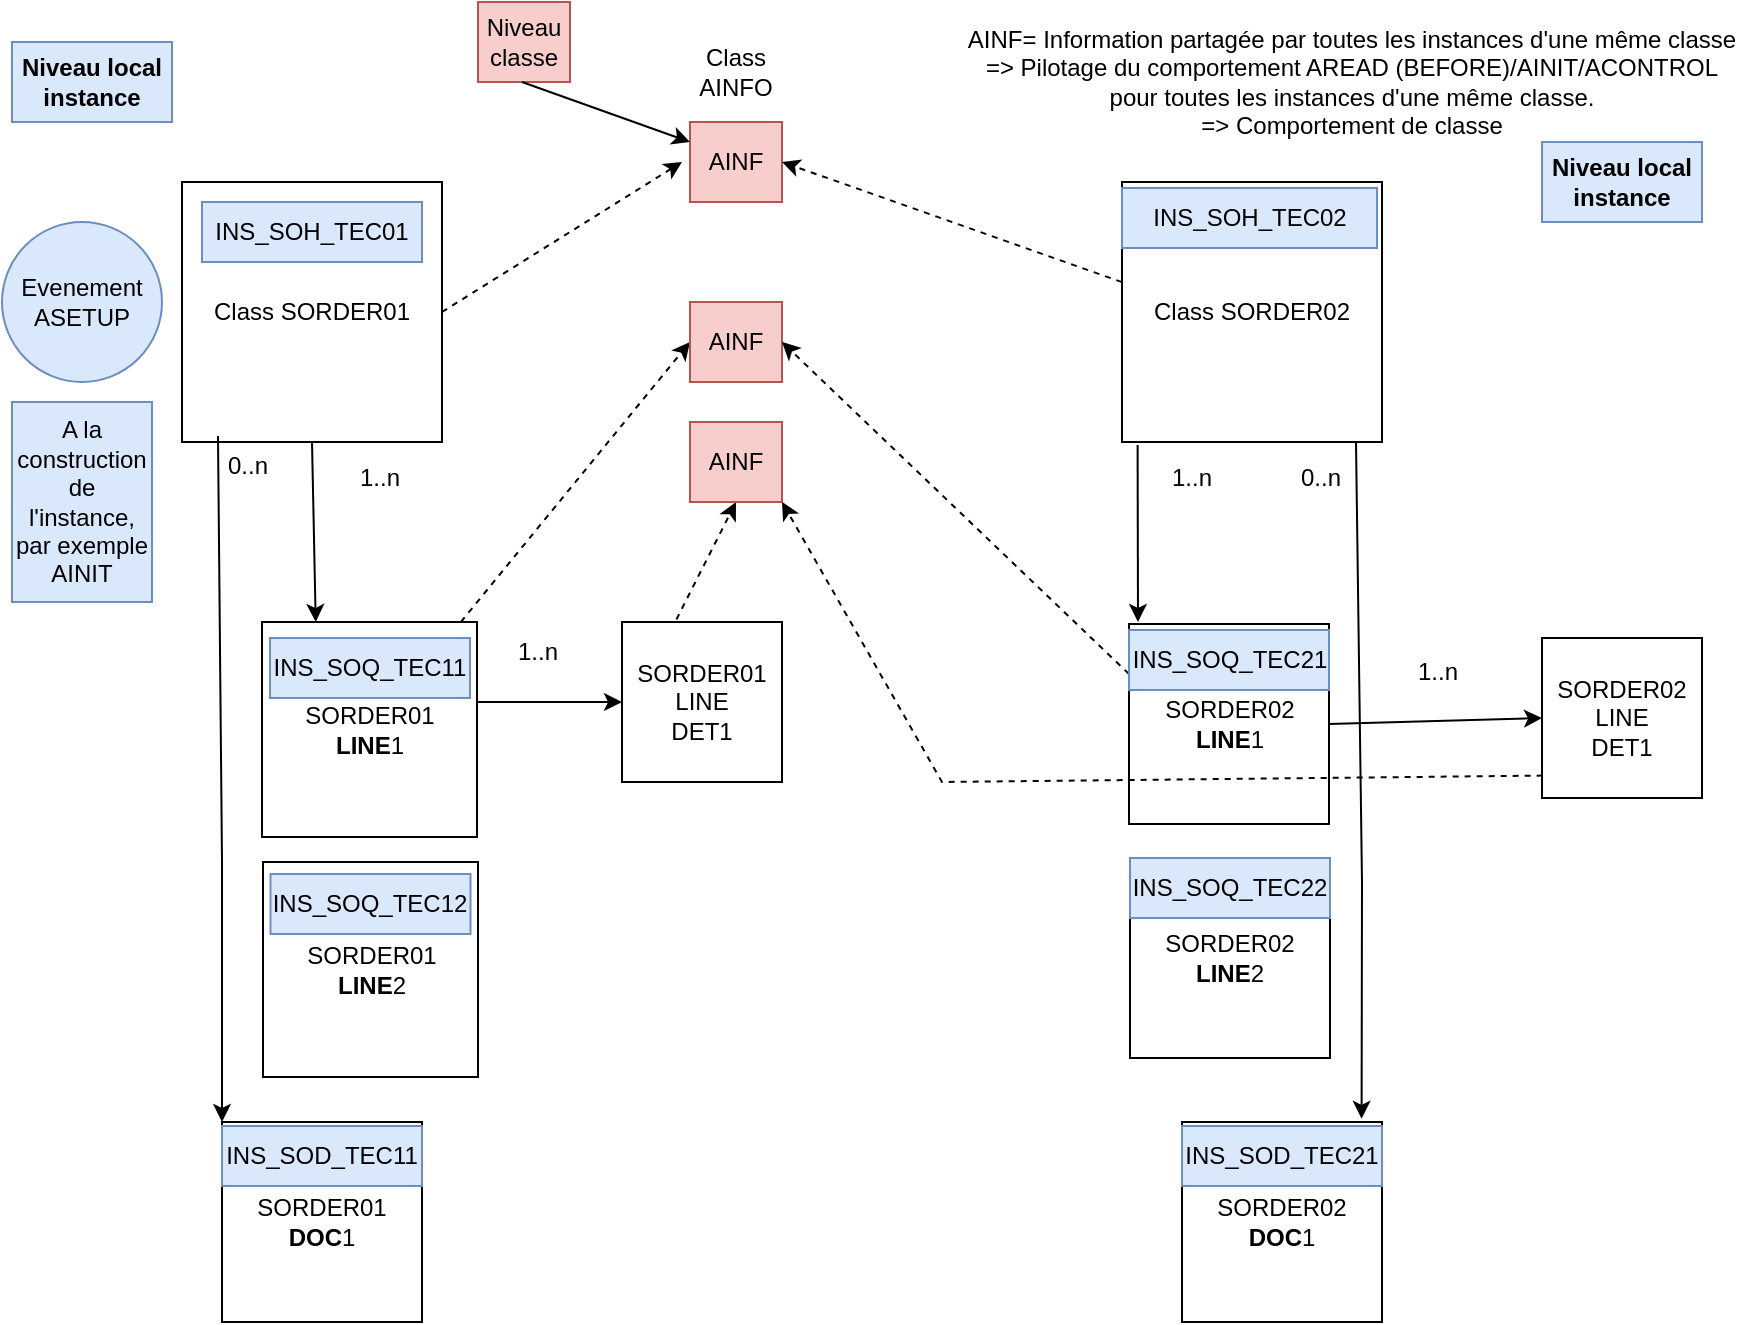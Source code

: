 <mxfile version="26.0.12">
  <diagram name="Page-1" id="e_rNcnIGrn5cpi9299Yu">
    <mxGraphModel dx="1044" dy="655" grid="1" gridSize="10" guides="1" tooltips="1" connect="1" arrows="1" fold="1" page="1" pageScale="1" pageWidth="827" pageHeight="1169" math="0" shadow="0">
      <root>
        <mxCell id="0" />
        <mxCell id="1" parent="0" />
        <mxCell id="9P4O5lqwGNktBoMZYdDR-1" value="Class SORDER01" style="whiteSpace=wrap;html=1;aspect=fixed;" parent="1" vertex="1">
          <mxGeometry x="100" y="100" width="130" height="130" as="geometry" />
        </mxCell>
        <mxCell id="9P4O5lqwGNktBoMZYdDR-2" value="SORDER01 &lt;br&gt;&lt;b&gt;LINE&lt;/b&gt;1" style="whiteSpace=wrap;html=1;aspect=fixed;" parent="1" vertex="1">
          <mxGeometry x="140" y="320" width="107.5" height="107.5" as="geometry" />
        </mxCell>
        <mxCell id="9P4O5lqwGNktBoMZYdDR-3" value="SORDER01 &lt;b&gt;DOC&lt;/b&gt;1" style="whiteSpace=wrap;html=1;aspect=fixed;" parent="1" vertex="1">
          <mxGeometry x="120" y="570" width="100" height="100" as="geometry" />
        </mxCell>
        <mxCell id="9P4O5lqwGNktBoMZYdDR-17" value="" style="endArrow=classic;html=1;rounded=0;dashed=1;exitX=1;exitY=0.5;exitDx=0;exitDy=0;" parent="1" source="9P4O5lqwGNktBoMZYdDR-1" edge="1">
          <mxGeometry width="50" height="50" relative="1" as="geometry">
            <mxPoint x="210" y="170" as="sourcePoint" />
            <mxPoint x="350" y="90" as="targetPoint" />
          </mxGeometry>
        </mxCell>
        <mxCell id="9P4O5lqwGNktBoMZYdDR-18" value="" style="endArrow=classic;html=1;rounded=0;exitX=0.5;exitY=1;exitDx=0;exitDy=0;entryX=0.25;entryY=0;entryDx=0;entryDy=0;" parent="1" source="9P4O5lqwGNktBoMZYdDR-1" target="9P4O5lqwGNktBoMZYdDR-2" edge="1">
          <mxGeometry width="50" height="50" relative="1" as="geometry">
            <mxPoint x="100" y="272" as="sourcePoint" />
            <mxPoint x="150" y="300" as="targetPoint" />
          </mxGeometry>
        </mxCell>
        <mxCell id="9P4O5lqwGNktBoMZYdDR-19" value="AINF= Information partagée par toutes les instances d&#39;une même classe&lt;br&gt;=&amp;gt; Pilotage du comportement AREAD (BEFORE)/AINIT/ACONTROL pour toutes les instances d&#39;une même classe.&lt;br&gt;=&amp;gt; Comportement de classe" style="text;html=1;align=center;verticalAlign=middle;whiteSpace=wrap;rounded=0;" parent="1" vertex="1">
          <mxGeometry x="490" y="10" width="390" height="80" as="geometry" />
        </mxCell>
        <mxCell id="9P4O5lqwGNktBoMZYdDR-20" value="1..n" style="text;html=1;align=center;verticalAlign=middle;whiteSpace=wrap;rounded=0;" parent="1" vertex="1">
          <mxGeometry x="169" y="233" width="60" height="30" as="geometry" />
        </mxCell>
        <mxCell id="9P4O5lqwGNktBoMZYdDR-21" value="" style="endArrow=classic;html=1;rounded=0;exitX=0.25;exitY=0;exitDx=0;exitDy=0;entryX=0;entryY=0;entryDx=0;entryDy=0;" parent="1" target="9P4O5lqwGNktBoMZYdDR-3" edge="1" source="9P4O5lqwGNktBoMZYdDR-22">
          <mxGeometry width="50" height="50" relative="1" as="geometry">
            <mxPoint x="120" y="210" as="sourcePoint" />
            <mxPoint x="120" y="440" as="targetPoint" />
            <Array as="points">
              <mxPoint x="120" y="440" />
            </Array>
          </mxGeometry>
        </mxCell>
        <mxCell id="9P4O5lqwGNktBoMZYdDR-22" value="0..n" style="text;html=1;align=center;verticalAlign=middle;whiteSpace=wrap;rounded=0;" parent="1" vertex="1">
          <mxGeometry x="103" y="227" width="60" height="30" as="geometry" />
        </mxCell>
        <mxCell id="9P4O5lqwGNktBoMZYdDR-25" value="SORDER01 &lt;br&gt;LINE&lt;br&gt;DET1" style="whiteSpace=wrap;html=1;aspect=fixed;" parent="1" vertex="1">
          <mxGeometry x="320" y="320" width="80" height="80" as="geometry" />
        </mxCell>
        <mxCell id="9P4O5lqwGNktBoMZYdDR-28" value="" style="endArrow=classic;html=1;rounded=0;exitX=0.5;exitY=1;exitDx=0;exitDy=0;entryX=0;entryY=0.5;entryDx=0;entryDy=0;" parent="1" target="9P4O5lqwGNktBoMZYdDR-25" edge="1">
          <mxGeometry width="50" height="50" relative="1" as="geometry">
            <mxPoint x="247.5" y="360" as="sourcePoint" />
            <mxPoint x="255.5" y="450" as="targetPoint" />
          </mxGeometry>
        </mxCell>
        <mxCell id="9P4O5lqwGNktBoMZYdDR-29" value="" style="endArrow=classic;html=1;rounded=0;exitX=0.925;exitY=0;exitDx=0;exitDy=0;entryX=0;entryY=0.5;entryDx=0;entryDy=0;dashed=1;exitPerimeter=0;" parent="1" source="9P4O5lqwGNktBoMZYdDR-2" target="9P4O5lqwGNktBoMZYdDR-38" edge="1">
          <mxGeometry width="50" height="50" relative="1" as="geometry">
            <mxPoint x="245" y="300" as="sourcePoint" />
            <mxPoint x="330" y="180" as="targetPoint" />
          </mxGeometry>
        </mxCell>
        <mxCell id="9P4O5lqwGNktBoMZYdDR-30" value="" style="endArrow=classic;html=1;rounded=0;exitX=0.34;exitY=-0.016;exitDx=0;exitDy=0;entryX=0.5;entryY=1;entryDx=0;entryDy=0;dashed=1;exitPerimeter=0;" parent="1" source="9P4O5lqwGNktBoMZYdDR-25" target="9P4O5lqwGNktBoMZYdDR-48" edge="1">
          <mxGeometry width="50" height="50" relative="1" as="geometry">
            <mxPoint x="405.25" y="300" as="sourcePoint" />
            <mxPoint x="470" y="210" as="targetPoint" />
          </mxGeometry>
        </mxCell>
        <mxCell id="9P4O5lqwGNktBoMZYdDR-32" value="1..n" style="text;html=1;align=center;verticalAlign=middle;whiteSpace=wrap;rounded=0;" parent="1" vertex="1">
          <mxGeometry x="247.5" y="320" width="60" height="30" as="geometry" />
        </mxCell>
        <mxCell id="9P4O5lqwGNktBoMZYdDR-33" value="AINF" style="rounded=0;whiteSpace=wrap;html=1;fillColor=#f8cecc;strokeColor=#b85450;" parent="1" vertex="1">
          <mxGeometry x="354" y="70" width="46" height="40" as="geometry" />
        </mxCell>
        <mxCell id="9P4O5lqwGNktBoMZYdDR-34" value="Class AINFO" style="text;html=1;align=center;verticalAlign=middle;whiteSpace=wrap;rounded=0;" parent="1" vertex="1">
          <mxGeometry x="347" y="30" width="60" height="30" as="geometry" />
        </mxCell>
        <mxCell id="9P4O5lqwGNktBoMZYdDR-36" value="Class SORDER02" style="whiteSpace=wrap;html=1;aspect=fixed;" parent="1" vertex="1">
          <mxGeometry x="570" y="100" width="130" height="130" as="geometry" />
        </mxCell>
        <mxCell id="9P4O5lqwGNktBoMZYdDR-37" value="" style="endArrow=classic;html=1;rounded=0;exitX=0;exitY=0.385;exitDx=0;exitDy=0;exitPerimeter=0;entryX=1;entryY=0.5;entryDx=0;entryDy=0;dashed=1;" parent="1" source="9P4O5lqwGNktBoMZYdDR-36" target="9P4O5lqwGNktBoMZYdDR-33" edge="1">
          <mxGeometry width="50" height="50" relative="1" as="geometry">
            <mxPoint x="490" y="155" as="sourcePoint" />
            <mxPoint x="540" y="105" as="targetPoint" />
          </mxGeometry>
        </mxCell>
        <mxCell id="9P4O5lqwGNktBoMZYdDR-38" value="AINF" style="rounded=0;whiteSpace=wrap;html=1;fillColor=#f8cecc;strokeColor=#b85450;" parent="1" vertex="1">
          <mxGeometry x="354" y="160" width="46" height="40" as="geometry" />
        </mxCell>
        <mxCell id="9P4O5lqwGNktBoMZYdDR-39" value="" style="endArrow=classic;html=1;rounded=0;entryX=1;entryY=0.5;entryDx=0;entryDy=0;dashed=1;exitX=0;exitY=0.25;exitDx=0;exitDy=0;" parent="1" source="9P4O5lqwGNktBoMZYdDR-40" target="9P4O5lqwGNktBoMZYdDR-38" edge="1">
          <mxGeometry width="50" height="50" relative="1" as="geometry">
            <mxPoint x="560" y="300" as="sourcePoint" />
            <mxPoint x="514" y="195" as="targetPoint" />
          </mxGeometry>
        </mxCell>
        <mxCell id="9P4O5lqwGNktBoMZYdDR-40" value="SORDER02 &lt;b&gt;LINE&lt;/b&gt;1" style="whiteSpace=wrap;html=1;aspect=fixed;" parent="1" vertex="1">
          <mxGeometry x="573.5" y="321" width="100" height="100" as="geometry" />
        </mxCell>
        <mxCell id="9P4O5lqwGNktBoMZYdDR-41" value="SORDER02 &lt;br&gt;&lt;b&gt;LINE&lt;/b&gt;2" style="whiteSpace=wrap;html=1;aspect=fixed;" parent="1" vertex="1">
          <mxGeometry x="574" y="438" width="100" height="100" as="geometry" />
        </mxCell>
        <mxCell id="9P4O5lqwGNktBoMZYdDR-42" value="" style="endArrow=classic;html=1;rounded=0;exitX=0.06;exitY=1.012;exitDx=0;exitDy=0;exitPerimeter=0;" parent="1" edge="1" source="9P4O5lqwGNktBoMZYdDR-36">
          <mxGeometry width="50" height="50" relative="1" as="geometry">
            <mxPoint x="615" y="240" as="sourcePoint" />
            <mxPoint x="578" y="320" as="targetPoint" />
          </mxGeometry>
        </mxCell>
        <mxCell id="9P4O5lqwGNktBoMZYdDR-43" value="1..n" style="text;html=1;align=center;verticalAlign=middle;whiteSpace=wrap;rounded=0;" parent="1" vertex="1">
          <mxGeometry x="585" y="233" width="40" height="30" as="geometry" />
        </mxCell>
        <mxCell id="9P4O5lqwGNktBoMZYdDR-45" value="SORDER02 &lt;br&gt;LINE&lt;br&gt;DET1" style="whiteSpace=wrap;html=1;aspect=fixed;" parent="1" vertex="1">
          <mxGeometry x="780" y="328" width="80" height="80" as="geometry" />
        </mxCell>
        <mxCell id="9P4O5lqwGNktBoMZYdDR-46" value="" style="endArrow=classic;html=1;rounded=0;exitX=1;exitY=0.5;exitDx=0;exitDy=0;entryX=0;entryY=0.5;entryDx=0;entryDy=0;" parent="1" target="9P4O5lqwGNktBoMZYdDR-45" edge="1" source="9P4O5lqwGNktBoMZYdDR-40">
          <mxGeometry width="50" height="50" relative="1" as="geometry">
            <mxPoint x="697.5" y="370" as="sourcePoint" />
            <mxPoint x="705.5" y="460" as="targetPoint" />
          </mxGeometry>
        </mxCell>
        <mxCell id="9P4O5lqwGNktBoMZYdDR-47" value="1..n" style="text;html=1;align=center;verticalAlign=middle;whiteSpace=wrap;rounded=0;" parent="1" vertex="1">
          <mxGeometry x="697.5" y="330" width="60" height="30" as="geometry" />
        </mxCell>
        <mxCell id="9P4O5lqwGNktBoMZYdDR-48" value="AINF" style="rounded=0;whiteSpace=wrap;html=1;fillColor=#f8cecc;strokeColor=#b85450;" parent="1" vertex="1">
          <mxGeometry x="354" y="220" width="46" height="40" as="geometry" />
        </mxCell>
        <mxCell id="9P4O5lqwGNktBoMZYdDR-49" value="" style="endArrow=classic;html=1;rounded=0;exitX=0.004;exitY=0.86;exitDx=0;exitDy=0;entryX=1;entryY=1;entryDx=0;entryDy=0;dashed=1;exitPerimeter=0;" parent="1" source="9P4O5lqwGNktBoMZYdDR-45" target="9P4O5lqwGNktBoMZYdDR-48" edge="1">
          <mxGeometry width="50" height="50" relative="1" as="geometry">
            <mxPoint x="478.25" y="330" as="sourcePoint" />
            <mxPoint x="450" y="290" as="targetPoint" />
            <Array as="points">
              <mxPoint x="480" y="400" />
            </Array>
          </mxGeometry>
        </mxCell>
        <mxCell id="9P4O5lqwGNktBoMZYdDR-51" value="INS_SOH_TEC01" style="rounded=0;whiteSpace=wrap;html=1;fillColor=#dae8fc;strokeColor=#6c8ebf;" parent="1" vertex="1">
          <mxGeometry x="110" y="110" width="110" height="30" as="geometry" />
        </mxCell>
        <mxCell id="9P4O5lqwGNktBoMZYdDR-52" value="INS_SOQ_TEC11" style="rounded=0;whiteSpace=wrap;html=1;fillColor=#dae8fc;strokeColor=#6c8ebf;" parent="1" vertex="1">
          <mxGeometry x="144" y="328" width="100" height="30" as="geometry" />
        </mxCell>
        <mxCell id="9P4O5lqwGNktBoMZYdDR-53" value="INS_SOD_TEC11" style="rounded=0;whiteSpace=wrap;html=1;fillColor=#dae8fc;strokeColor=#6c8ebf;" parent="1" vertex="1">
          <mxGeometry x="120" y="572" width="100" height="30" as="geometry" />
        </mxCell>
        <mxCell id="eUpT39ST-S01ArQQPjJy-1" value="Niveau local instance" style="rounded=0;whiteSpace=wrap;html=1;fontStyle=1;fillColor=#dae8fc;strokeColor=#6c8ebf;" vertex="1" parent="1">
          <mxGeometry x="15" y="30" width="80" height="40" as="geometry" />
        </mxCell>
        <mxCell id="eUpT39ST-S01ArQQPjJy-3" value="INS_SOH_TEC02" style="rounded=0;whiteSpace=wrap;html=1;fillColor=#dae8fc;strokeColor=#6c8ebf;" vertex="1" parent="1">
          <mxGeometry x="570" y="103" width="127.5" height="30" as="geometry" />
        </mxCell>
        <mxCell id="eUpT39ST-S01ArQQPjJy-4" value="Niveau local instance" style="rounded=0;whiteSpace=wrap;html=1;fontStyle=1;fillColor=#dae8fc;strokeColor=#6c8ebf;" vertex="1" parent="1">
          <mxGeometry x="780" y="80" width="80" height="40" as="geometry" />
        </mxCell>
        <mxCell id="eUpT39ST-S01ArQQPjJy-6" value="INS_SOQ_TEC21" style="rounded=0;whiteSpace=wrap;html=1;fillColor=#dae8fc;strokeColor=#6c8ebf;" vertex="1" parent="1">
          <mxGeometry x="573.5" y="324" width="100" height="30" as="geometry" />
        </mxCell>
        <mxCell id="eUpT39ST-S01ArQQPjJy-7" value="INS_SOQ_TEC22" style="rounded=0;whiteSpace=wrap;html=1;fillColor=#dae8fc;strokeColor=#6c8ebf;" vertex="1" parent="1">
          <mxGeometry x="574" y="438" width="100" height="30" as="geometry" />
        </mxCell>
        <mxCell id="eUpT39ST-S01ArQQPjJy-8" value="Niveau classe" style="rounded=0;whiteSpace=wrap;html=1;fillColor=#f8cecc;strokeColor=#b85450;" vertex="1" parent="1">
          <mxGeometry x="248" y="10" width="46" height="40" as="geometry" />
        </mxCell>
        <mxCell id="eUpT39ST-S01ArQQPjJy-10" value="" style="endArrow=classic;html=1;rounded=0;exitX=1;exitY=0.5;exitDx=0;exitDy=0;entryX=0;entryY=0.25;entryDx=0;entryDy=0;" edge="1" parent="1" target="9P4O5lqwGNktBoMZYdDR-33">
          <mxGeometry width="50" height="50" relative="1" as="geometry">
            <mxPoint x="270" y="50" as="sourcePoint" />
            <mxPoint x="325" y="130" as="targetPoint" />
          </mxGeometry>
        </mxCell>
        <mxCell id="eUpT39ST-S01ArQQPjJy-11" value="Evenement&lt;br&gt;ASETUP" style="ellipse;whiteSpace=wrap;html=1;aspect=fixed;fillColor=#dae8fc;strokeColor=#6c8ebf;" vertex="1" parent="1">
          <mxGeometry x="10" y="120" width="80" height="80" as="geometry" />
        </mxCell>
        <mxCell id="eUpT39ST-S01ArQQPjJy-12" value="A la construction de l&#39;instance,&lt;br&gt;par exemple AINIT" style="text;html=1;align=center;verticalAlign=middle;whiteSpace=wrap;rounded=0;fillColor=#dae8fc;strokeColor=#6c8ebf;" vertex="1" parent="1">
          <mxGeometry x="15" y="210" width="70" height="100" as="geometry" />
        </mxCell>
        <mxCell id="eUpT39ST-S01ArQQPjJy-13" value="SORDER01 &lt;br&gt;&lt;b&gt;LINE&lt;/b&gt;2" style="whiteSpace=wrap;html=1;aspect=fixed;" vertex="1" parent="1">
          <mxGeometry x="140.5" y="440" width="107.5" height="107.5" as="geometry" />
        </mxCell>
        <mxCell id="eUpT39ST-S01ArQQPjJy-14" value="INS_SOQ_TEC12" style="rounded=0;whiteSpace=wrap;html=1;fillColor=#dae8fc;strokeColor=#6c8ebf;" vertex="1" parent="1">
          <mxGeometry x="144.25" y="446" width="100" height="30" as="geometry" />
        </mxCell>
        <mxCell id="eUpT39ST-S01ArQQPjJy-15" value="SORDER02 &lt;b&gt;DOC&lt;/b&gt;1" style="whiteSpace=wrap;html=1;aspect=fixed;" vertex="1" parent="1">
          <mxGeometry x="600" y="570" width="100" height="100" as="geometry" />
        </mxCell>
        <mxCell id="eUpT39ST-S01ArQQPjJy-16" value="" style="endArrow=classic;html=1;rounded=0;exitX=0.9;exitY=1;exitDx=0;exitDy=0;entryX=0.898;entryY=-0.016;entryDx=0;entryDy=0;exitPerimeter=0;entryPerimeter=0;" edge="1" parent="1" target="eUpT39ST-S01ArQQPjJy-15" source="9P4O5lqwGNktBoMZYdDR-36">
          <mxGeometry width="50" height="50" relative="1" as="geometry">
            <mxPoint x="550" y="227" as="sourcePoint" />
            <mxPoint x="552" y="440" as="targetPoint" />
            <Array as="points">
              <mxPoint x="690" y="450" />
            </Array>
          </mxGeometry>
        </mxCell>
        <mxCell id="eUpT39ST-S01ArQQPjJy-17" value="0..n" style="text;html=1;align=center;verticalAlign=middle;whiteSpace=wrap;rounded=0;" vertex="1" parent="1">
          <mxGeometry x="647.5" y="233" width="42.5" height="30" as="geometry" />
        </mxCell>
        <mxCell id="eUpT39ST-S01ArQQPjJy-18" value="INS_SOD_TEC21" style="rounded=0;whiteSpace=wrap;html=1;fillColor=#dae8fc;strokeColor=#6c8ebf;" vertex="1" parent="1">
          <mxGeometry x="600" y="572" width="100" height="30" as="geometry" />
        </mxCell>
      </root>
    </mxGraphModel>
  </diagram>
</mxfile>
